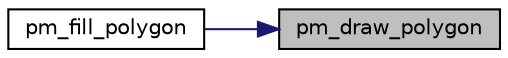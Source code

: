 digraph "pm_draw_polygon"
{
 // INTERACTIVE_SVG=YES
 // LATEX_PDF_SIZE
  bgcolor="transparent";
  edge [fontname="Helvetica",fontsize="10",labelfontname="Helvetica",labelfontsize="10"];
  node [fontname="Helvetica",fontsize="10",shape=record];
  rankdir="RL";
  Node1 [label="pm_draw_polygon",height=0.2,width=0.4,color="black", fillcolor="grey75", style="filled", fontcolor="black",tooltip=" "];
  Node1 -> Node2 [dir="back",color="midnightblue",fontsize="10",style="solid",fontname="Helvetica"];
  Node2 [label="pm_fill_polygon",height=0.2,width=0.4,color="black",URL="$d8/d26/group__PM__FUNCTION__GROUP.html#ga7a7b565844f7e71b71766338df9978ef",tooltip=" "];
}

